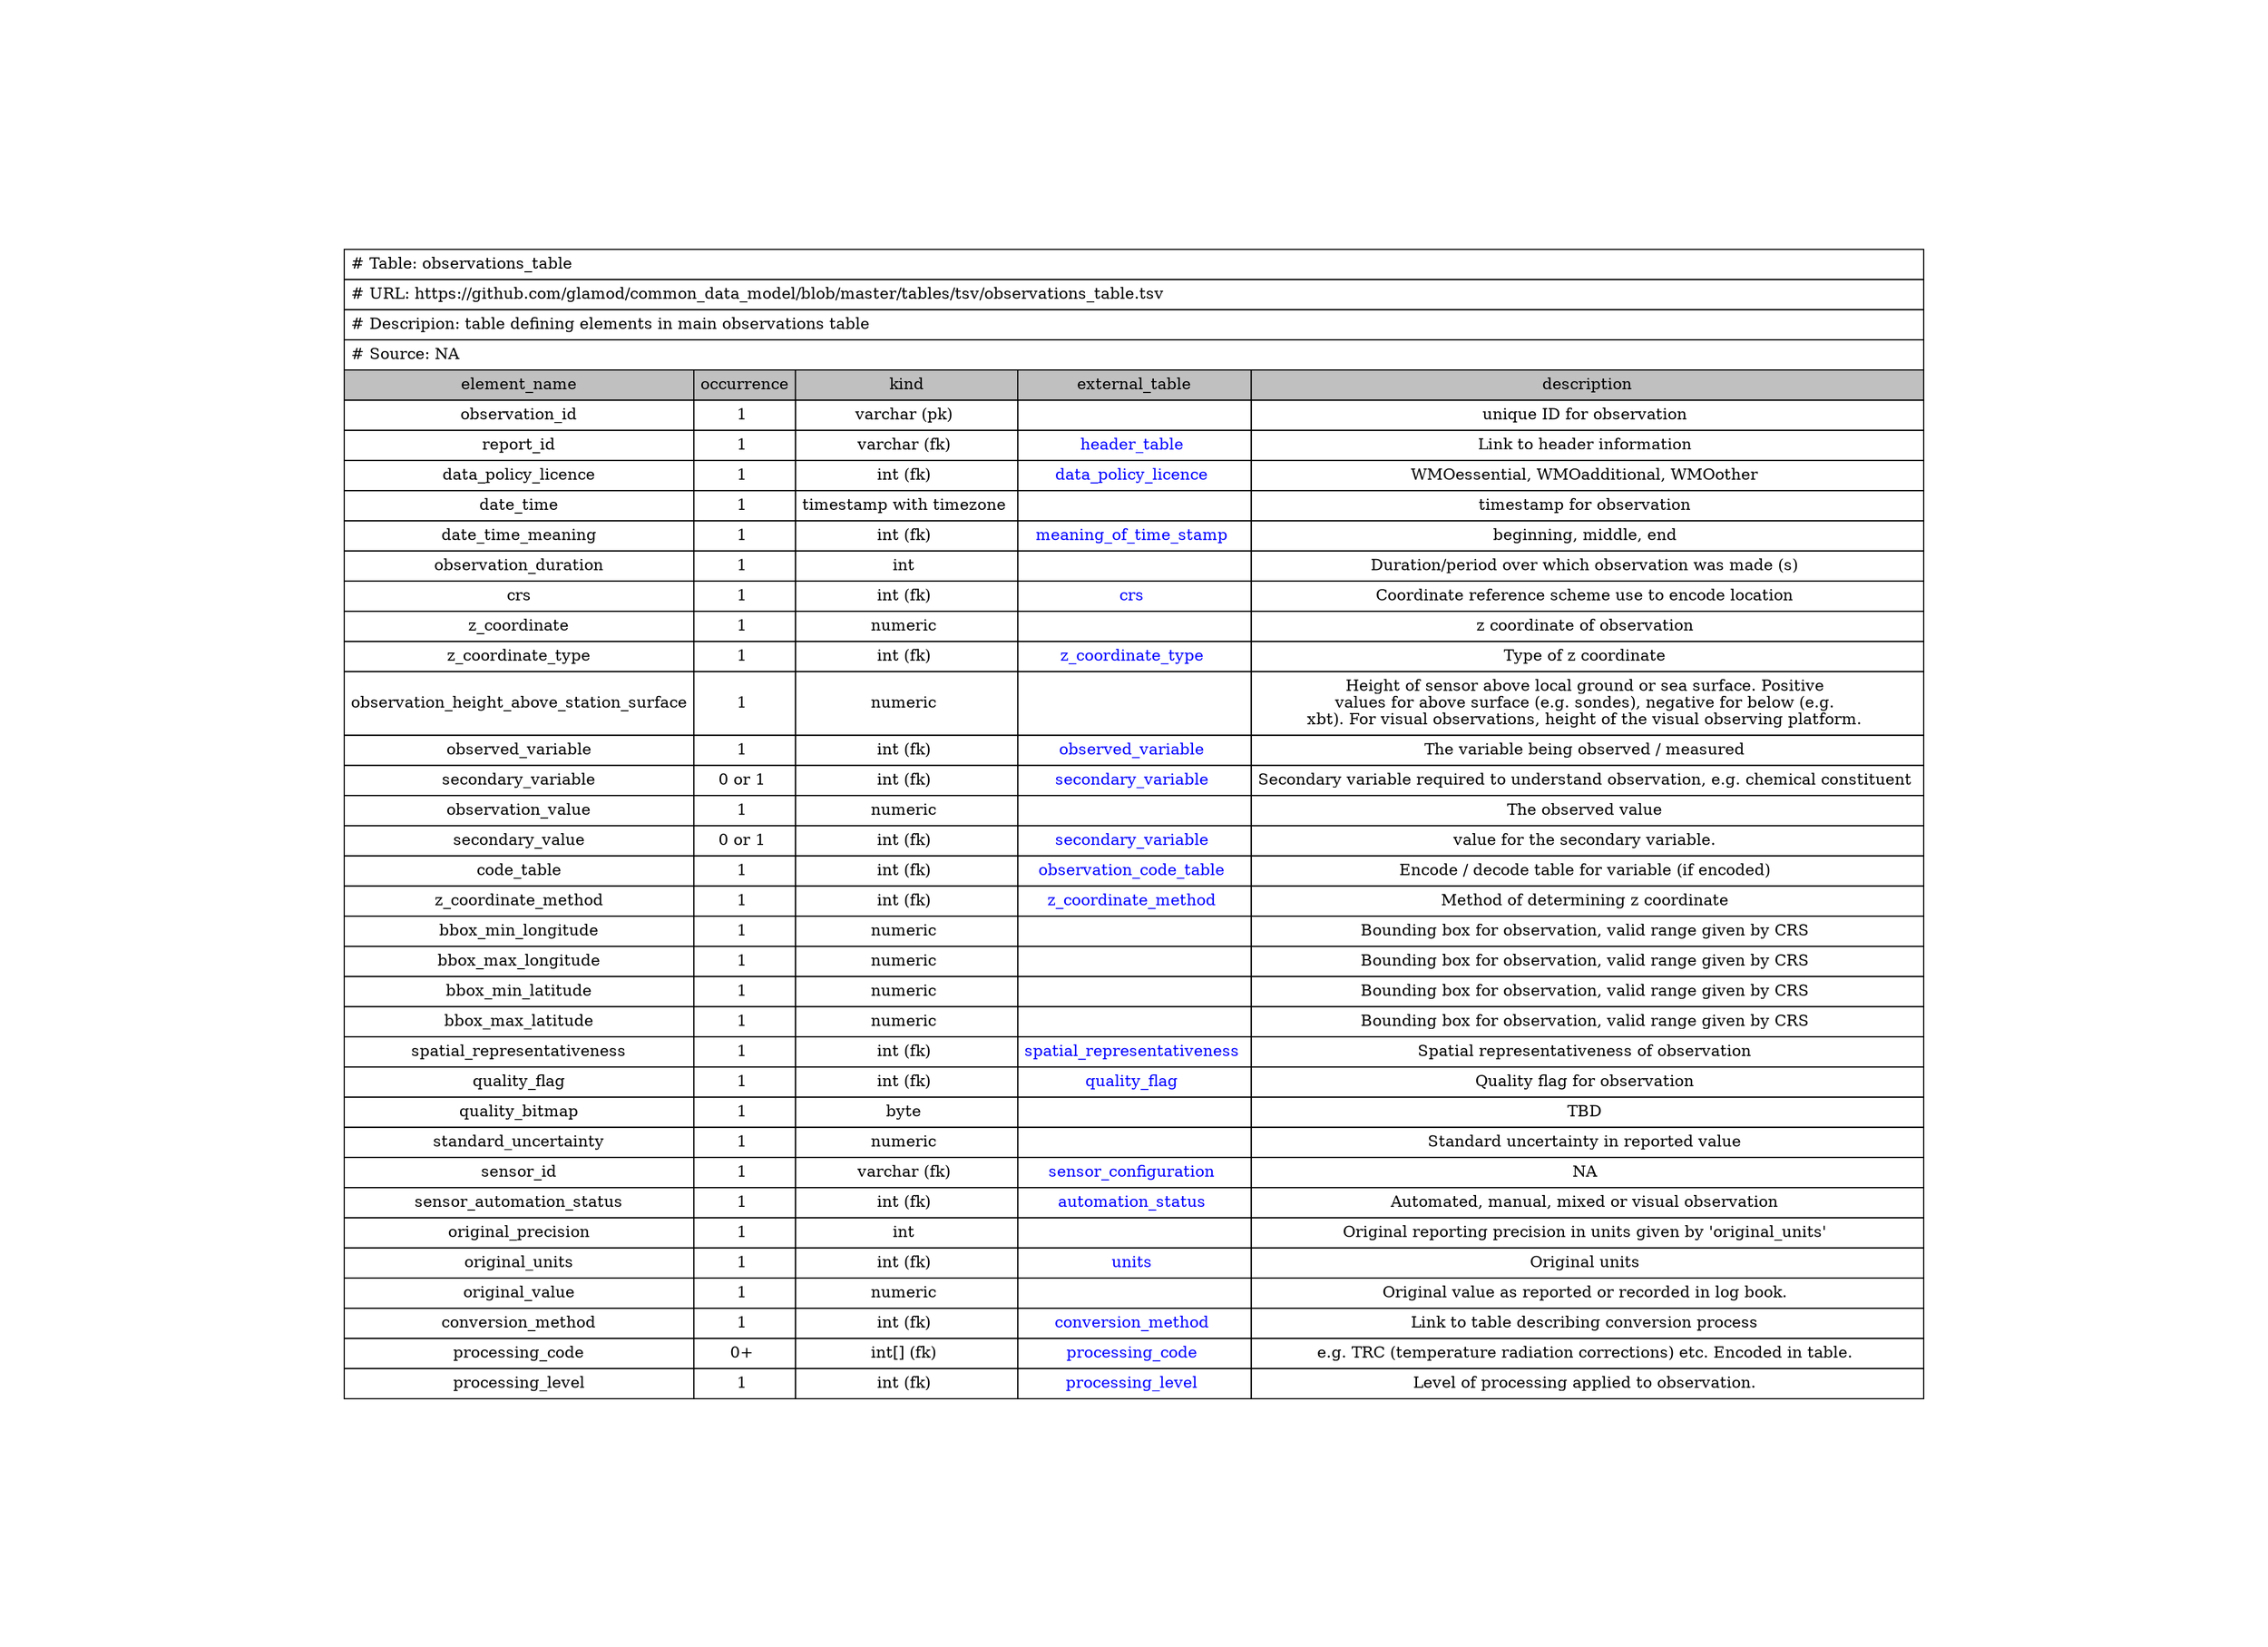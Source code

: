 digraph observations_table {
node [color=white]
observations_table [label=<<TABLE BORDER="0" CELLBORDER="1" CELLSPACING="0" CELLPADDING="5" COLOR="BLACK">
<TR><TD COLSPAN="5 5" ALIGN="left" PORT="head"># Table: observations_table</TD></TR>
<TR><TD COLSPAN="5 5" ALIGN="left"># URL: https://github.com/glamod/common_data_model/blob/master/tables/tsv/observations_table.tsv</TD></TR>
<TR><TD ALIGN="left" COLSPAN="5 5"># Descripion: table defining elements in main observations table				</TD></TR>
<TR><TD ALIGN="left" COLSPAN="5 5"># Source: NA</TD></TR>
<TR><TD BGCOLOR="GRAY">element_name</TD><TD BGCOLOR="GRAY">occurrence</TD><TD BGCOLOR="GRAY">kind</TD><TD BGCOLOR="GRAY">external_table</TD><TD BGCOLOR="GRAY">description</TD></TR>
<TR><TD PORT="observation_idL">observation_id</TD><TD>1 </TD><TD>varchar (pk) </TD><TD></TD><TD PORT="observation_idR">unique ID for observation </TD></TR>
<TR><TD PORT="report_idL">report_id</TD><TD>1 </TD><TD>varchar (fk) </TD><TD HREF="https://github.com/glamod/common_data_model/blob/master/tables/tsv/header_table.tsv"><FONT color="blue">header_table </FONT></TD><TD PORT="report_idR">Link to header information </TD></TR>
<TR><TD PORT="data_policy_licenceL">data_policy_licence</TD><TD>1 </TD><TD>int (fk) </TD><TD HREF="https://github.com/glamod/common_data_model/blob/master/tables/tsv/data_policy_licence.tsv"><FONT color="blue">data_policy_licence </FONT></TD><TD PORT="data_policy_licenceR">WMOessential, WMOadditional, WMOother </TD></TR>
<TR><TD PORT="date_timeL">date_time</TD><TD>1 </TD><TD>timestamp with timezone </TD><TD></TD><TD PORT="date_timeR">timestamp for observation </TD></TR>
<TR><TD PORT="date_time_meaningL">date_time_meaning</TD><TD>1 </TD><TD>int (fk) </TD><TD HREF="https://github.com/glamod/common_data_model/blob/master/tables/tsv/meaning_of_time_stamp.tsv"><FONT color="blue">meaning_of_time_stamp </FONT></TD><TD PORT="date_time_meaningR">beginning, middle, end </TD></TR>
<TR><TD PORT="observation_durationL">observation_duration</TD><TD>1 </TD><TD>int </TD><TD></TD><TD PORT="observation_durationR">Duration/period over which observation was made (s) </TD></TR>
<TR><TD PORT="crsL">crs</TD><TD>1 </TD><TD>int (fk) </TD><TD HREF="https://github.com/glamod/common_data_model/blob/master/tables/tsv/crs.tsv"><FONT color="blue">crs </FONT></TD><TD PORT="crsR">Coordinate reference scheme use to encode location </TD></TR>
<TR><TD PORT="z_coordinateL">z_coordinate</TD><TD>1 </TD><TD>numeric </TD><TD></TD><TD PORT="z_coordinateR">z coordinate of observation </TD></TR>
<TR><TD PORT="z_coordinate_typeL">z_coordinate_type</TD><TD>1 </TD><TD>int (fk) </TD><TD HREF="https://github.com/glamod/common_data_model/blob/master/tables/tsv/z_coordinate_type.tsv"><FONT color="blue">z_coordinate_type </FONT></TD><TD PORT="z_coordinate_typeR">Type of z coordinate </TD></TR>
<TR><TD PORT="observation_height_above_station_surfaceL">observation_height_above_station_surface</TD><TD>1 </TD><TD>numeric </TD><TD></TD><TD PORT="observation_height_above_station_surfaceR">Height of sensor above local ground or sea surface. Positive <BR/>values for above surface (e.g. sondes), negative for below (e.g. <BR/>xbt). For visual observations, height of the visual observing platform. <BR/></TD></TR>
<TR><TD PORT="observed_variableL">observed_variable</TD><TD>1 </TD><TD>int (fk) </TD><TD HREF="https://github.com/glamod/common_data_model/blob/master/tables/tsv/observed_variable.tsv"><FONT color="blue">observed_variable </FONT></TD><TD PORT="observed_variableR">The variable being observed / measured </TD></TR>
<TR><TD PORT="secondary_variableL">secondary_variable</TD><TD>0 or 1 </TD><TD>int (fk) </TD><TD HREF="https://github.com/glamod/common_data_model/blob/master/tables/tsv/secondary_variable.tsv"><FONT color="blue">secondary_variable </FONT></TD><TD PORT="secondary_variableR">Secondary variable required to understand observation, e.g. chemical constituent </TD></TR>
<TR><TD PORT="observation_valueL">observation_value</TD><TD>1 </TD><TD>numeric </TD><TD></TD><TD PORT="observation_valueR">The observed value </TD></TR>
<TR><TD PORT="secondary_valueL">secondary_value</TD><TD>0 or 1 </TD><TD>int (fk) </TD><TD HREF="https://github.com/glamod/common_data_model/blob/master/tables/tsv/secondary_variable.tsv"><FONT color="blue">secondary_variable </FONT></TD><TD PORT="secondary_valueR">value for the secondary variable. </TD></TR>
<TR><TD PORT="code_tableL">code_table</TD><TD>1 </TD><TD>int (fk) </TD><TD HREF="https://github.com/glamod/common_data_model/blob/master/tables/tsv/observation_code_table.tsv"><FONT color="blue">observation_code_table </FONT></TD><TD PORT="code_tableR">Encode / decode table for variable (if encoded) </TD></TR>
<TR><TD PORT="z_coordinate_methodL">z_coordinate_method</TD><TD>1 </TD><TD>int (fk) </TD><TD HREF="https://github.com/glamod/common_data_model/blob/master/tables/tsv/z_coordinate_method.tsv"><FONT color="blue">z_coordinate_method </FONT></TD><TD PORT="z_coordinate_methodR">Method of determining z coordinate </TD></TR>
<TR><TD PORT="bbox_min_longitudeL">bbox_min_longitude</TD><TD>1 </TD><TD>numeric </TD><TD></TD><TD PORT="bbox_min_longitudeR">Bounding box for observation, valid range given by CRS </TD></TR>
<TR><TD PORT="bbox_max_longitudeL">bbox_max_longitude</TD><TD>1 </TD><TD>numeric </TD><TD></TD><TD PORT="bbox_max_longitudeR">Bounding box for observation, valid range given by CRS </TD></TR>
<TR><TD PORT="bbox_min_latitudeL">bbox_min_latitude</TD><TD>1 </TD><TD>numeric </TD><TD></TD><TD PORT="bbox_min_latitudeR">Bounding box for observation, valid range given by CRS </TD></TR>
<TR><TD PORT="bbox_max_latitudeL">bbox_max_latitude</TD><TD>1 </TD><TD>numeric </TD><TD></TD><TD PORT="bbox_max_latitudeR">Bounding box for observation, valid range given by CRS </TD></TR>
<TR><TD PORT="spatial_representativenessL">spatial_representativeness</TD><TD>1 </TD><TD>int (fk) </TD><TD HREF="https://github.com/glamod/common_data_model/blob/master/tables/tsv/spatial_representativeness.tsv"><FONT color="blue">spatial_representativeness </FONT></TD><TD PORT="spatial_representativenessR">Spatial representativeness of observation </TD></TR>
<TR><TD PORT="quality_flagL">quality_flag</TD><TD>1 </TD><TD>int (fk) </TD><TD HREF="https://github.com/glamod/common_data_model/blob/master/tables/tsv/quality_flag.tsv"><FONT color="blue">quality_flag </FONT></TD><TD PORT="quality_flagR">Quality flag for observation </TD></TR>
<TR><TD PORT="quality_bitmapL">quality_bitmap</TD><TD>1 </TD><TD>byte </TD><TD></TD><TD PORT="quality_bitmapR">TBD </TD></TR>
<TR><TD PORT="standard_uncertaintyL">standard_uncertainty</TD><TD>1 </TD><TD>numeric </TD><TD></TD><TD PORT="standard_uncertaintyR">Standard uncertainty in reported value </TD></TR>
<TR><TD PORT="sensor_idL">sensor_id</TD><TD>1 </TD><TD>varchar (fk) </TD><TD HREF="https://github.com/glamod/common_data_model/blob/master/tables/tsv/sensor_configuration.tsv"><FONT color="blue">sensor_configuration </FONT></TD><TD PORT="sensor_idR">NA </TD></TR>
<TR><TD PORT="sensor_automation_statusL">sensor_automation_status</TD><TD>1 </TD><TD>int (fk) </TD><TD HREF="https://github.com/glamod/common_data_model/blob/master/tables/tsv/automation_status.tsv"><FONT color="blue">automation_status </FONT></TD><TD PORT="sensor_automation_statusR">Automated, manual, mixed or visual observation </TD></TR>
<TR><TD PORT="original_precisionL">original_precision</TD><TD>1 </TD><TD>int </TD><TD></TD><TD PORT="original_precisionR">Original reporting precision in units given by 'original_units' </TD></TR>
<TR><TD PORT="original_unitsL">original_units</TD><TD>1 </TD><TD>int (fk) </TD><TD HREF="https://github.com/glamod/common_data_model/blob/master/tables/tsv/units.tsv"><FONT color="blue">units </FONT></TD><TD PORT="original_unitsR">Original units </TD></TR>
<TR><TD PORT="original_valueL">original_value</TD><TD>1 </TD><TD>numeric </TD><TD></TD><TD PORT="original_valueR">Original value as reported or recorded in log book. </TD></TR>
<TR><TD PORT="conversion_methodL">conversion_method</TD><TD>1 </TD><TD>int (fk) </TD><TD HREF="https://github.com/glamod/common_data_model/blob/master/tables/tsv/conversion_method.tsv"><FONT color="blue">conversion_method </FONT></TD><TD PORT="conversion_methodR">Link to table describing conversion process </TD></TR>
<TR><TD PORT="processing_codeL">processing_code</TD><TD>0+ </TD><TD>int[] (fk) </TD><TD HREF="https://github.com/glamod/common_data_model/blob/master/tables/tsv/processing_code.tsv"><FONT color="blue">processing_code </FONT></TD><TD PORT="processing_codeR">e.g. TRC (temperature radiation corrections) etc. Encoded in table. </TD></TR>
<TR><TD PORT="processing_levelL">processing_level</TD><TD>1 </TD><TD>int (fk) </TD><TD HREF="https://github.com/glamod/common_data_model/blob/master/tables/tsv/processing_level.tsv"><FONT color="blue">processing_level </FONT></TD><TD PORT="processing_levelR">Level of processing applied to observation. </TD></TR>
</TABLE>>];
}

